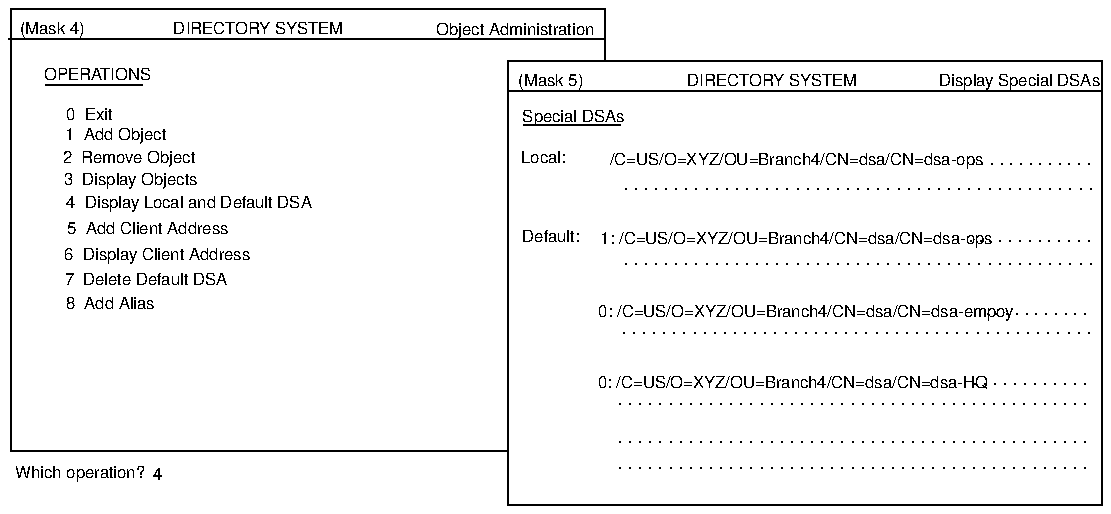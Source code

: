 ...\" @OSF_COPYRIGHT@
...\" COPYRIGHT NOTICE
...\" Copyright (c) 1990, 1991, 1992, 1993 Open Software Foundation, Inc.
...\" ALL RIGHTS RESERVED (DCE).  See the file named COPYRIGHT.DCE in the
...\" src directory for the full copyright text.
...\" 
...\" HISTORY
...\" $Log: fig20.displaydsa.pic,v $
...\" Revision 1.1.2.1  1994/08/04  21:02:28  hal
...\" 	Create DCE GDS Admin Gd & Ref from GDS parts of Adm Gd & Cmd Ref; fix log
...\" 	[1994/08/04  20:37:56  hal]
...\"
...\" Revision 1.1.2.7  1993/02/20  14:00:45  rnollman
...\" 	fixed for final draft
...\" 	[1993/02/20  14:00:13  rnollman]
...\" 
...\" Revision 1.1.2.6  1993/02/08  18:19:11  rnollman
...\" 	trying to submit for final draft
...\" 	[1993/02/05  21:37:39  rnollman]
...\" 
...\" Revision 1.1.2.5  1993/02/05  18:55:19  rnollman
...\" 	inc changes for final draft
...\" 	[1993/02/05  18:54:33  rnollman]
...\" 
...\" Revision 1.1.2.4  1993/01/28  20:05:45  dbelch
...\" 	Embedding copyright notice
...\" 	[1993/01/28  18:38:18  dbelch]
...\" 
...\" Revision 1.1.2.3  1993/01/12  22:02:28  rnollman
...\" 	fixes from munich
...\" 	[1993/01/12  22:02:09  rnollman]
...\" 
...\" Revision 1.1.2.2  1993/01/09  21:05:20  rnollman
...\" 	new figure
...\" 	[1993/01/09  21:04:58  rnollman]
...\" 
...\" $EndLog$
.PS
scale = 106.667
"\fH\s68  Add Alias\s0\fP"  at 54, 108
"\fH\s60: /C=US/O=XYZ/OU=Branch4/CN=dsa/CN=dsa-empoy\s0\fP"  at 425, 104
"\fH\s60: /C=US/O=XYZ/OU=Branch4/CN=dsa/CN=dsa-HQ\s0\fP"  at 418, 66
"\fH\s61: /C=US/O=XYZ/OU=Branch4/CN=dsa/CN=dsa-ops\s0\fP"  at 420, 143
line  dotted from 510, 65 \
	to 574, 65 
line  dotted from 326, 54 \
	to 574, 54 
line  dotted from 522, 102 \
	to 574, 102 
line  dotted from 513, 141 \
	to 576, 141 
line  dotted from 514, 182 \
	to 576, 182 
"\fH\s6/C=US/O=XYZ/OU=Branch4/CN=dsa/CN=dsa-ops\s0\fP"  at 420, 185
line  dotted from 326, 34 \
	to 574, 34 
line  dotted from 328, 92 \
	to 576, 92 
line  dotted from 326, 20 \
	to 574, 20 
line  dotted from 329, 129 \
	to 577, 129 
line  dotted from 329, 169 \
	to 577, 169 
"\fH\s60  Exit\s0\fP"  at 43, 209
line   from 20, 224 \
	to 71, 224 
"\fH\s6OPERATIONS\s0\fP"  at 47, 230
line   from 1, 265 \
	to 1, 29 
"\fH\s6(Mask 4)\s0\fP"  at 23, 255
"\fH\s6DIRECTORY SYSTEM\s0\fP"  at 133, 255
line   from 0, 249 \
	to 317, 249 
line   from 1, 265 \
	to 317, 265 
"\fH\s6Object Administration\s0\fP"  at 270, 254
"\fH\s6Which operation?\s0\fP"  at 38, 18
"\fH\s61  Add Object\s0\fP"  at 57, 198
"\fH\s62  Remove Object\s0\fP"  at 64, 186
line   from 266, 0 \
	to 583, 0 
line   from 266, 237 \
	to 266, 0 
line   from 583, 237 \
	to 583, 0 
line   from 266, 221 \
	to 583, 221 
"\fH\s6DIRECTORY SYSTEM\s0\fP"  at 407, 227
"\fH\s6(Mask 5)\s0\fP"  at 289, 227
line   from 267, 237 \
	to 583, 237 
line   from 318, 265 \
	to 318, 237 
line   from 1, 29 \
	to 266, 29 
"\fH\s63  Display Objects\s0\fP"  at 65, 174
"\fH\s66  Display Client Address\s0\fP"  at 79, 134
"\fH\s65  Add Client Address\s0\fP"  at 74, 148
"\fH\s64  Display Local and Default DSA\s0\fP"  at 96, 162
"\fH\s67  Delete Default DSA\s0\fP"  at 73, 121
"\f(HB\s64\s0\fP"  at 79, 17
"\fH\s6Display Special DSAs\s0\fP"  at 539, 227
"\fH\s6Special DSAs\s0\fP"  at 301, 208
line   from 275, 203 \
	to 326, 203 
"\fH\s6Local:\s0\fP"  at 285, 186
"\fH\s6Default:\s0\fP"  at 289, 144
.PE
